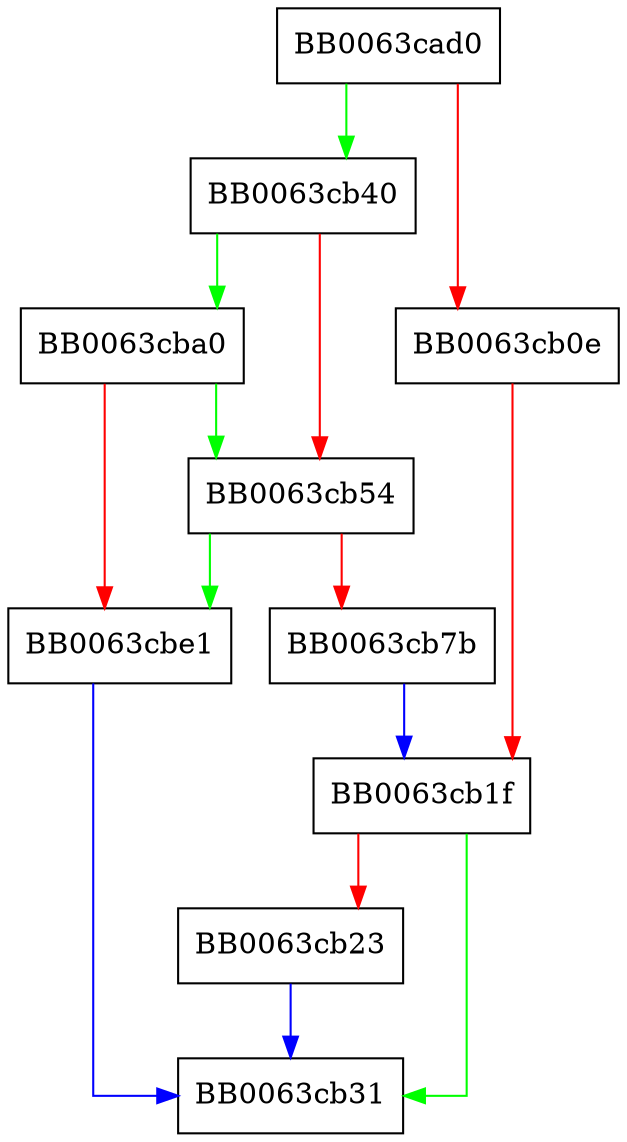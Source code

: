 digraph pkey_rsa_encrypt {
  node [shape="box"];
  graph [splines=ortho];
  BB0063cad0 -> BB0063cb40 [color="green"];
  BB0063cad0 -> BB0063cb0e [color="red"];
  BB0063cb0e -> BB0063cb1f [color="red"];
  BB0063cb1f -> BB0063cb31 [color="green"];
  BB0063cb1f -> BB0063cb23 [color="red"];
  BB0063cb23 -> BB0063cb31 [color="blue"];
  BB0063cb40 -> BB0063cba0 [color="green"];
  BB0063cb40 -> BB0063cb54 [color="red"];
  BB0063cb54 -> BB0063cbe1 [color="green"];
  BB0063cb54 -> BB0063cb7b [color="red"];
  BB0063cb7b -> BB0063cb1f [color="blue"];
  BB0063cba0 -> BB0063cb54 [color="green"];
  BB0063cba0 -> BB0063cbe1 [color="red"];
  BB0063cbe1 -> BB0063cb31 [color="blue"];
}